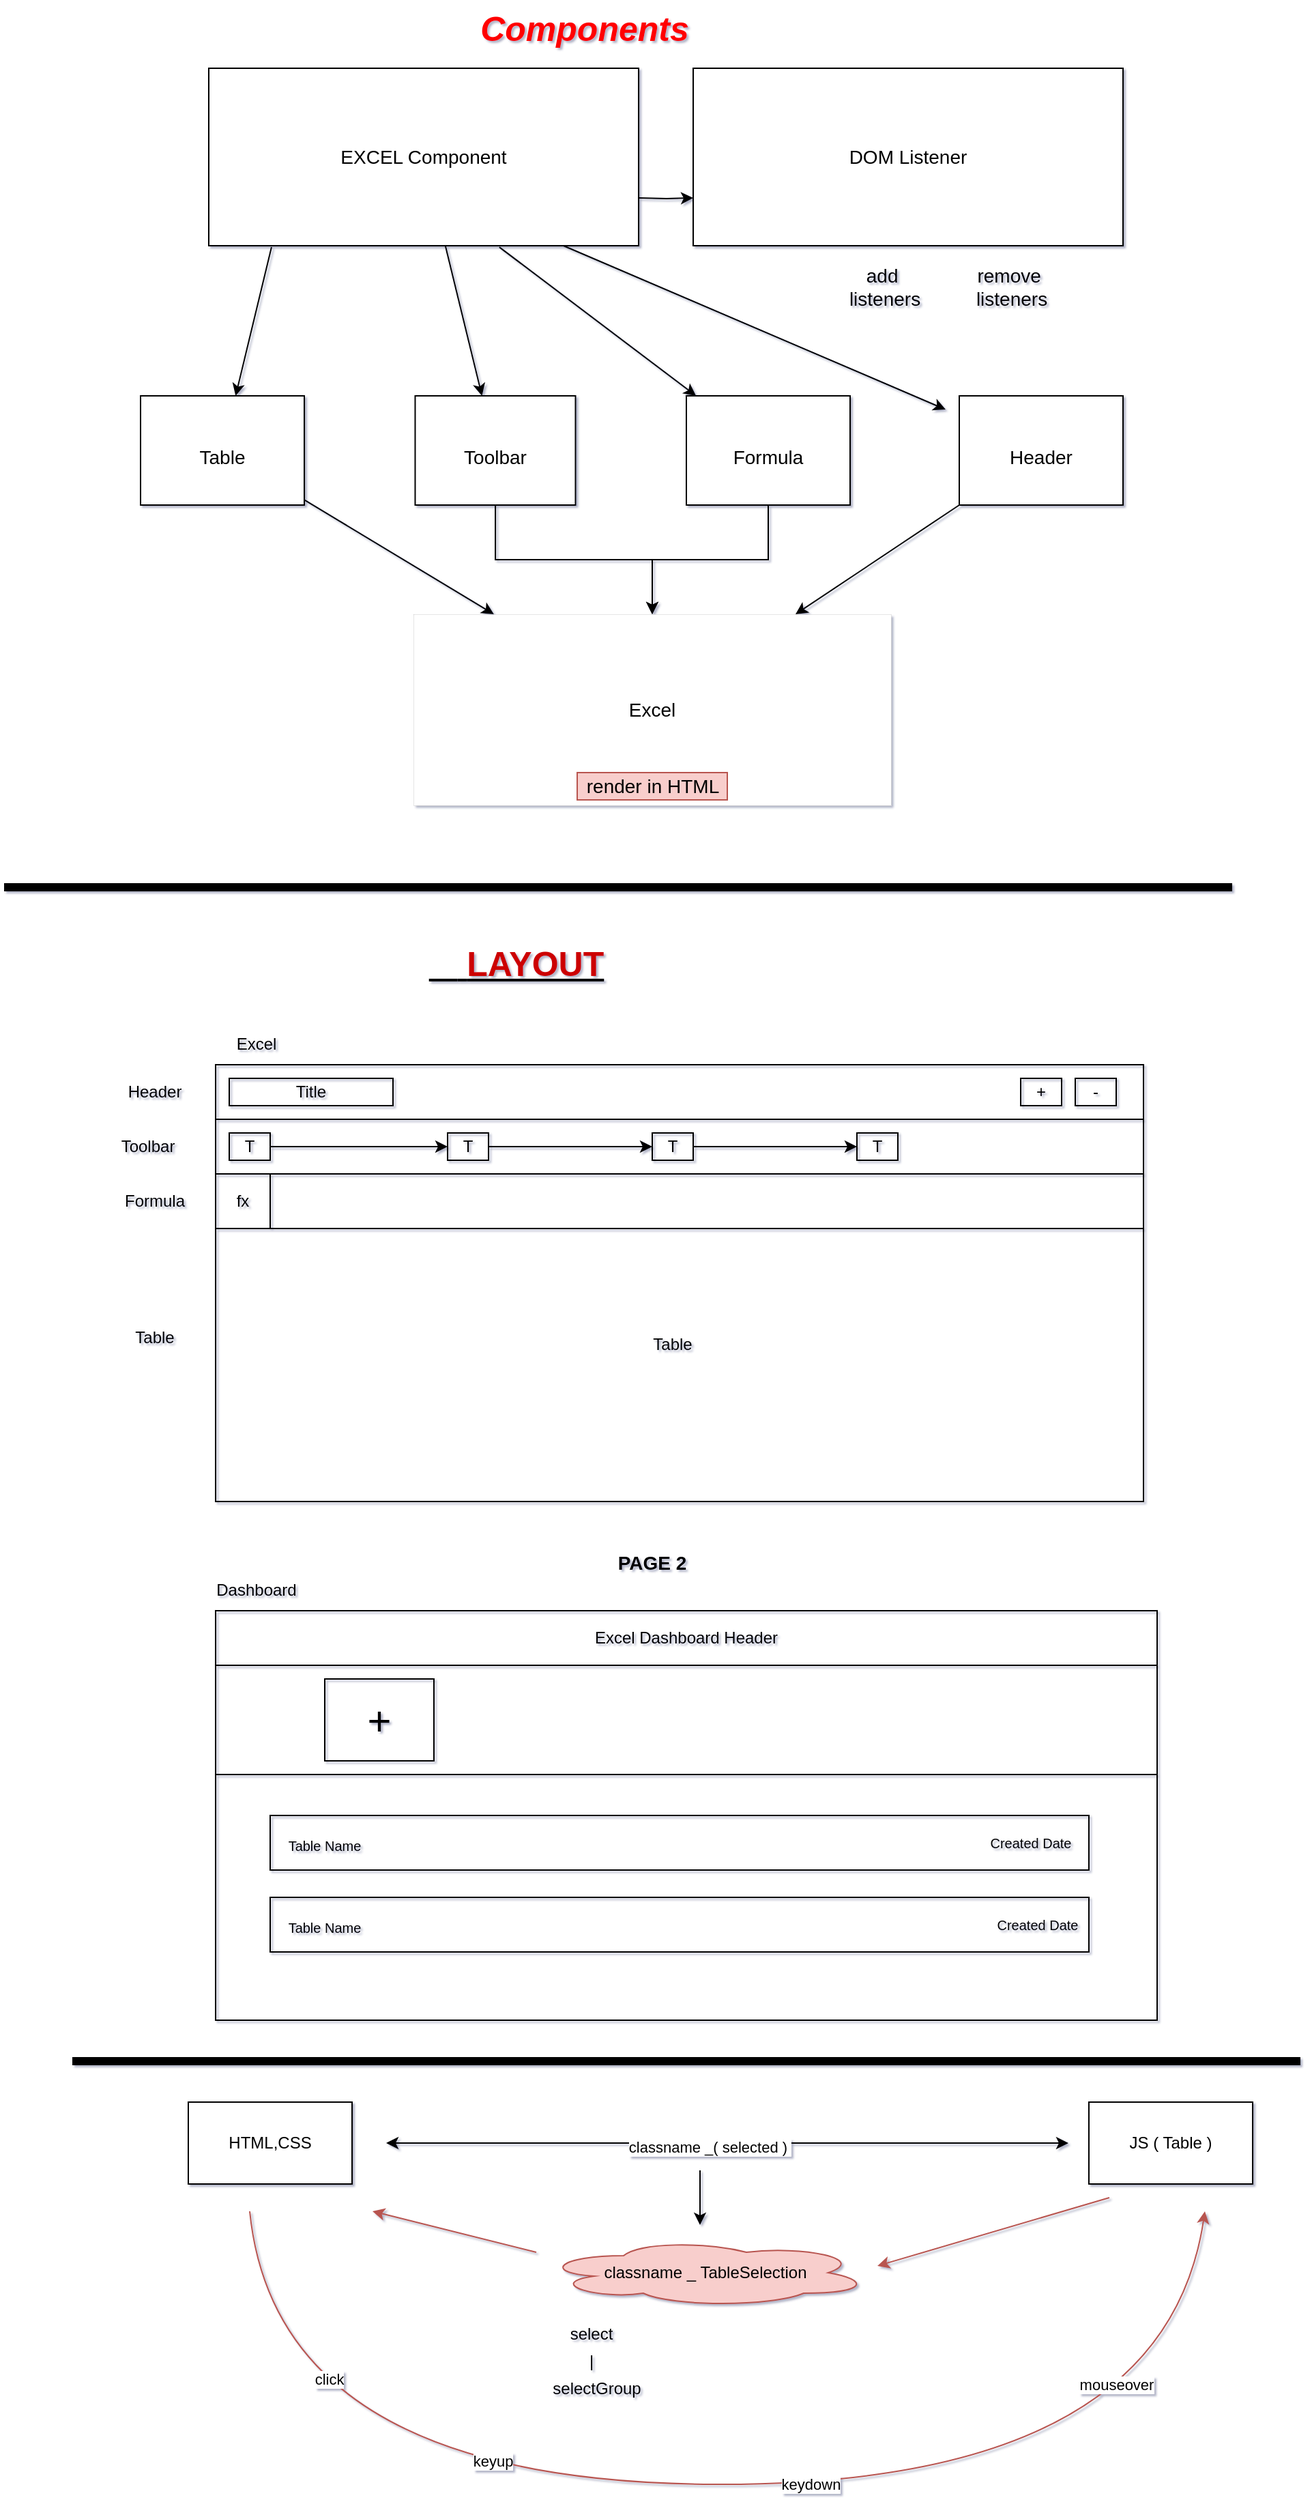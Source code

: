 <mxfile version="14.8.0" type="github">
  <diagram id="VEnAXMlmkaD5QDrI19K5" name="Page-1">
    <mxGraphModel dx="2177" dy="1971" grid="1" gridSize="10" guides="1" tooltips="1" connect="1" arrows="1" fold="1" page="1" pageScale="1" pageWidth="827" pageHeight="1169" background="none" math="0" shadow="1">
      <root>
        <mxCell id="0" />
        <mxCell id="1" parent="0" />
        <mxCell id="9fmQKQ6u9VaohsgQ6cFH-2" value="" style="rounded=0;whiteSpace=wrap;html=1;fillColor=none;" parent="1" vertex="1">
          <mxGeometry x="55" y="-380" width="680" height="320" as="geometry" />
        </mxCell>
        <mxCell id="9fmQKQ6u9VaohsgQ6cFH-3" value="Excel" style="text;html=1;strokeColor=none;fillColor=none;align=center;verticalAlign=middle;whiteSpace=wrap;rounded=0;" parent="1" vertex="1">
          <mxGeometry x="55" y="-410" width="60" height="30" as="geometry" />
        </mxCell>
        <mxCell id="9fmQKQ6u9VaohsgQ6cFH-4" value="" style="rounded=0;whiteSpace=wrap;html=1;fillColor=none;" parent="1" vertex="1">
          <mxGeometry x="55" y="-380" width="680" height="40" as="geometry" />
        </mxCell>
        <mxCell id="9fmQKQ6u9VaohsgQ6cFH-5" value="Title" style="rounded=0;whiteSpace=wrap;html=1;fillColor=none;" parent="1" vertex="1">
          <mxGeometry x="65" y="-370" width="120" height="20" as="geometry" />
        </mxCell>
        <mxCell id="9fmQKQ6u9VaohsgQ6cFH-6" value="-" style="rounded=0;whiteSpace=wrap;html=1;fillColor=none;" parent="1" vertex="1">
          <mxGeometry x="685" y="-370" width="30" height="20" as="geometry" />
        </mxCell>
        <mxCell id="9fmQKQ6u9VaohsgQ6cFH-7" value="+" style="rounded=0;whiteSpace=wrap;html=1;fillColor=none;" parent="1" vertex="1">
          <mxGeometry x="645" y="-370" width="30" height="20" as="geometry" />
        </mxCell>
        <mxCell id="9fmQKQ6u9VaohsgQ6cFH-8" value="" style="rounded=0;whiteSpace=wrap;html=1;fillColor=none;" parent="1" vertex="1">
          <mxGeometry x="55" y="-340" width="680" height="40" as="geometry" />
        </mxCell>
        <mxCell id="9fmQKQ6u9VaohsgQ6cFH-9" value="T" style="rounded=0;whiteSpace=wrap;html=1;fillColor=none;" parent="1" vertex="1">
          <mxGeometry x="65" y="-330" width="30" height="20" as="geometry" />
        </mxCell>
        <mxCell id="9fmQKQ6u9VaohsgQ6cFH-10" value="T" style="rounded=0;whiteSpace=wrap;html=1;fillColor=none;" parent="1" vertex="1">
          <mxGeometry x="225" y="-330" width="30" height="20" as="geometry" />
        </mxCell>
        <mxCell id="9fmQKQ6u9VaohsgQ6cFH-11" value="T" style="rounded=0;whiteSpace=wrap;html=1;fillColor=none;" parent="1" vertex="1">
          <mxGeometry x="375" y="-330" width="30" height="20" as="geometry" />
        </mxCell>
        <mxCell id="9fmQKQ6u9VaohsgQ6cFH-12" value="T" style="rounded=0;whiteSpace=wrap;html=1;fillColor=none;" parent="1" vertex="1">
          <mxGeometry x="525" y="-330" width="30" height="20" as="geometry" />
        </mxCell>
        <mxCell id="9fmQKQ6u9VaohsgQ6cFH-13" value="" style="endArrow=classic;html=1;rounded=0;entryX=0;entryY=0.5;entryDx=0;entryDy=0;exitX=1;exitY=0.5;exitDx=0;exitDy=0;" parent="1" source="9fmQKQ6u9VaohsgQ6cFH-9" target="9fmQKQ6u9VaohsgQ6cFH-10" edge="1">
          <mxGeometry width="50" height="50" relative="1" as="geometry">
            <mxPoint x="405" y="-140" as="sourcePoint" />
            <mxPoint x="455" y="-190" as="targetPoint" />
            <Array as="points">
              <mxPoint x="145" y="-320" />
            </Array>
          </mxGeometry>
        </mxCell>
        <mxCell id="9fmQKQ6u9VaohsgQ6cFH-14" value="" style="endArrow=classic;html=1;rounded=0;" parent="1" target="9fmQKQ6u9VaohsgQ6cFH-11" edge="1">
          <mxGeometry width="50" height="50" relative="1" as="geometry">
            <mxPoint x="255" y="-320" as="sourcePoint" />
            <mxPoint x="235" y="-310" as="targetPoint" />
            <Array as="points" />
          </mxGeometry>
        </mxCell>
        <mxCell id="9fmQKQ6u9VaohsgQ6cFH-15" value="" style="endArrow=classic;html=1;rounded=0;entryX=0;entryY=0.5;entryDx=0;entryDy=0;" parent="1" target="9fmQKQ6u9VaohsgQ6cFH-12" edge="1">
          <mxGeometry width="50" height="50" relative="1" as="geometry">
            <mxPoint x="405" y="-320" as="sourcePoint" />
            <mxPoint x="385" y="-310.556" as="targetPoint" />
            <Array as="points" />
          </mxGeometry>
        </mxCell>
        <mxCell id="9fmQKQ6u9VaohsgQ6cFH-16" value="" style="rounded=0;whiteSpace=wrap;html=1;fillColor=none;" parent="1" vertex="1">
          <mxGeometry x="55" y="-300" width="680" height="40" as="geometry" />
        </mxCell>
        <mxCell id="9fmQKQ6u9VaohsgQ6cFH-17" value="fx" style="rounded=0;whiteSpace=wrap;html=1;fillColor=none;" parent="1" vertex="1">
          <mxGeometry x="55" y="-300" width="40" height="40" as="geometry" />
        </mxCell>
        <mxCell id="9fmQKQ6u9VaohsgQ6cFH-18" value="Table" style="text;html=1;strokeColor=none;fillColor=none;align=center;verticalAlign=middle;whiteSpace=wrap;rounded=0;" parent="1" vertex="1">
          <mxGeometry x="360" y="-190" width="60" height="30" as="geometry" />
        </mxCell>
        <mxCell id="9fmQKQ6u9VaohsgQ6cFH-19" value="" style="rounded=0;whiteSpace=wrap;html=1;fillColor=none;" parent="1" vertex="1">
          <mxGeometry x="55" y="20" width="690" height="300" as="geometry" />
        </mxCell>
        <mxCell id="9fmQKQ6u9VaohsgQ6cFH-20" value="&lt;b&gt;&lt;font style=&quot;font-size: 14px&quot;&gt;PAGE 2&lt;br&gt;&lt;/font&gt;&lt;/b&gt;" style="text;html=1;strokeColor=none;fillColor=none;align=center;verticalAlign=middle;whiteSpace=wrap;rounded=0;" parent="1" vertex="1">
          <mxGeometry x="345" y="-30" width="60" height="30" as="geometry" />
        </mxCell>
        <mxCell id="9fmQKQ6u9VaohsgQ6cFH-21" value="Excel Dashboard Header" style="rounded=0;whiteSpace=wrap;html=1;fillColor=none;" parent="1" vertex="1">
          <mxGeometry x="55" y="20" width="690" height="40" as="geometry" />
        </mxCell>
        <mxCell id="9fmQKQ6u9VaohsgQ6cFH-22" value="Dashboard" style="text;html=1;strokeColor=none;fillColor=none;align=center;verticalAlign=middle;whiteSpace=wrap;rounded=0;" parent="1" vertex="1">
          <mxGeometry x="55" y="-10" width="60" height="30" as="geometry" />
        </mxCell>
        <mxCell id="9fmQKQ6u9VaohsgQ6cFH-23" value="" style="rounded=0;whiteSpace=wrap;html=1;fillColor=none;" parent="1" vertex="1">
          <mxGeometry x="55" y="60" width="690" height="80" as="geometry" />
        </mxCell>
        <mxCell id="9fmQKQ6u9VaohsgQ6cFH-24" value="&lt;font style=&quot;font-size: 30px&quot;&gt;+&lt;/font&gt;" style="rounded=0;whiteSpace=wrap;html=1;fillColor=none;" parent="1" vertex="1">
          <mxGeometry x="135" y="70" width="80" height="60" as="geometry" />
        </mxCell>
        <mxCell id="9fmQKQ6u9VaohsgQ6cFH-25" value="" style="rounded=0;whiteSpace=wrap;html=1;fontSize=30;fillColor=none;" parent="1" vertex="1">
          <mxGeometry x="95" y="170" width="600" height="40" as="geometry" />
        </mxCell>
        <mxCell id="9fmQKQ6u9VaohsgQ6cFH-26" value="&lt;font style=&quot;font-size: 10px&quot;&gt;Table Name&lt;/font&gt;" style="text;html=1;strokeColor=none;fillColor=none;align=center;verticalAlign=middle;whiteSpace=wrap;rounded=0;fontSize=30;" parent="1" vertex="1">
          <mxGeometry x="105" y="170" width="60" height="30" as="geometry" />
        </mxCell>
        <mxCell id="9fmQKQ6u9VaohsgQ6cFH-27" value="Created Date" style="text;html=1;strokeColor=none;fillColor=none;align=center;verticalAlign=middle;whiteSpace=wrap;rounded=0;fontSize=10;" parent="1" vertex="1">
          <mxGeometry x="615" y="175" width="75" height="30" as="geometry" />
        </mxCell>
        <mxCell id="9fmQKQ6u9VaohsgQ6cFH-28" value="" style="rounded=0;whiteSpace=wrap;html=1;fontSize=30;fillColor=none;" parent="1" vertex="1">
          <mxGeometry x="95" y="230" width="600" height="40" as="geometry" />
        </mxCell>
        <mxCell id="9fmQKQ6u9VaohsgQ6cFH-29" value="&lt;font style=&quot;font-size: 10px&quot;&gt;Table Name&lt;/font&gt;" style="text;html=1;strokeColor=none;fillColor=none;align=center;verticalAlign=middle;whiteSpace=wrap;rounded=0;fontSize=30;" parent="1" vertex="1">
          <mxGeometry x="105" y="230" width="60" height="30" as="geometry" />
        </mxCell>
        <mxCell id="9fmQKQ6u9VaohsgQ6cFH-30" value="Created Date" style="text;html=1;strokeColor=none;fillColor=none;align=center;verticalAlign=middle;whiteSpace=wrap;rounded=0;fontSize=10;" parent="1" vertex="1">
          <mxGeometry x="620" y="235" width="75" height="30" as="geometry" />
        </mxCell>
        <mxCell id="9fmQKQ6u9VaohsgQ6cFH-31" value="Header&lt;br&gt;" style="text;html=1;align=center;verticalAlign=middle;resizable=0;points=[];autosize=1;strokeColor=none;fillColor=none;" parent="1" vertex="1">
          <mxGeometry x="-15" y="-370" width="50" height="20" as="geometry" />
        </mxCell>
        <mxCell id="9fmQKQ6u9VaohsgQ6cFH-32" value="Toolbar&lt;br&gt;" style="text;html=1;align=center;verticalAlign=middle;resizable=0;points=[];autosize=1;strokeColor=none;fillColor=none;" parent="1" vertex="1">
          <mxGeometry x="-20" y="-330" width="50" height="20" as="geometry" />
        </mxCell>
        <mxCell id="9fmQKQ6u9VaohsgQ6cFH-33" value="Formula&lt;br&gt;" style="text;html=1;align=center;verticalAlign=middle;resizable=0;points=[];autosize=1;strokeColor=none;fillColor=none;" parent="1" vertex="1">
          <mxGeometry x="-20" y="-290" width="60" height="20" as="geometry" />
        </mxCell>
        <mxCell id="9fmQKQ6u9VaohsgQ6cFH-34" value="Table&lt;br&gt;" style="text;html=1;align=center;verticalAlign=middle;resizable=0;points=[];autosize=1;strokeColor=none;fillColor=none;" parent="1" vertex="1">
          <mxGeometry x="-10" y="-190" width="40" height="20" as="geometry" />
        </mxCell>
        <mxCell id="9fmQKQ6u9VaohsgQ6cFH-35" value="&lt;font style=&quot;font-size: 25px&quot;&gt;&lt;b&gt;&lt;u&gt;&lt;font color=&quot;#cc0000&quot;&gt;&amp;nbsp; &amp;nbsp;&lt;span style=&quot;white-space: pre&quot;&gt; &lt;/span&gt;LAYOUT&lt;br&gt;&lt;br&gt;&lt;br&gt;&lt;/font&gt;&lt;br&gt;&lt;/u&gt;&lt;/b&gt;&lt;/font&gt;" style="text;html=1;align=center;verticalAlign=middle;resizable=0;points=[];autosize=1;strokeColor=none;fillColor=none;" parent="1" vertex="1">
          <mxGeometry x="190" y="-450" width="170" height="80" as="geometry" />
        </mxCell>
        <mxCell id="9fmQKQ6u9VaohsgQ6cFH-36" value="&lt;font color=&quot;#ff0000&quot;&gt;&lt;b&gt;&lt;i&gt;Components&lt;/i&gt;&lt;/b&gt;&lt;/font&gt;" style="text;html=1;align=center;verticalAlign=middle;resizable=0;points=[];autosize=1;strokeColor=none;fillColor=none;fontSize=25;" parent="1" vertex="1">
          <mxGeometry x="240" y="-1160" width="170" height="40" as="geometry" />
        </mxCell>
        <mxCell id="9fmQKQ6u9VaohsgQ6cFH-63" value="" style="edgeStyle=orthogonalEdgeStyle;rounded=0;orthogonalLoop=1;jettySize=auto;html=1;fontSize=14;fontColor=#000000;" parent="1" source="9fmQKQ6u9VaohsgQ6cFH-39" target="9fmQKQ6u9VaohsgQ6cFH-61" edge="1">
          <mxGeometry relative="1" as="geometry" />
        </mxCell>
        <mxCell id="9fmQKQ6u9VaohsgQ6cFH-39" value="&lt;font color=&quot;#000000&quot; style=&quot;font-size: 14px&quot;&gt;Toolbar&lt;/font&gt;" style="whiteSpace=wrap;html=1;fontSize=25;fontColor=#CC0000;" parent="1" vertex="1">
          <mxGeometry x="201.25" y="-870" width="117.5" height="80" as="geometry" />
        </mxCell>
        <mxCell id="9fmQKQ6u9VaohsgQ6cFH-40" value="&lt;font color=&quot;#000000&quot; style=&quot;font-size: 14px&quot;&gt;Table&lt;/font&gt;" style="whiteSpace=wrap;html=1;fontSize=25;fontColor=#CC0000;" parent="1" vertex="1">
          <mxGeometry y="-870" width="120" height="80" as="geometry" />
        </mxCell>
        <mxCell id="9fmQKQ6u9VaohsgQ6cFH-47" style="edgeStyle=orthogonalEdgeStyle;rounded=0;orthogonalLoop=1;jettySize=auto;html=1;exitX=1;exitY=0.5;exitDx=0;exitDy=0;fontSize=14;fontColor=#000000;" parent="1" edge="1">
          <mxGeometry relative="1" as="geometry">
            <mxPoint x="365" y="-1015" as="sourcePoint" />
            <mxPoint x="405" y="-1015" as="targetPoint" />
          </mxGeometry>
        </mxCell>
        <mxCell id="9fmQKQ6u9VaohsgQ6cFH-48" value="add&amp;nbsp;&lt;br&gt;listeners&lt;br&gt;" style="text;html=1;align=center;verticalAlign=middle;resizable=0;points=[];autosize=1;strokeColor=none;fillColor=none;fontSize=14;fontColor=#000000;" parent="1" vertex="1">
          <mxGeometry x="510" y="-970" width="70" height="40" as="geometry" />
        </mxCell>
        <mxCell id="9fmQKQ6u9VaohsgQ6cFH-49" value="remove&amp;nbsp;&lt;br&gt;listeners" style="text;html=1;align=center;verticalAlign=middle;resizable=0;points=[];autosize=1;strokeColor=none;fillColor=none;fontSize=14;fontColor=#000000;" parent="1" vertex="1">
          <mxGeometry x="602.5" y="-970" width="70" height="40" as="geometry" />
        </mxCell>
        <mxCell id="9fmQKQ6u9VaohsgQ6cFH-52" value="EXCEL Component" style="whiteSpace=wrap;html=1;fontSize=14;fontColor=#000000;" parent="1" vertex="1">
          <mxGeometry x="50" y="-1110" width="315" height="130" as="geometry" />
        </mxCell>
        <mxCell id="9fmQKQ6u9VaohsgQ6cFH-53" value="DOM Listener" style="whiteSpace=wrap;html=1;fontSize=14;fontColor=#000000;" parent="1" vertex="1">
          <mxGeometry x="405" y="-1110" width="315" height="130" as="geometry" />
        </mxCell>
        <mxCell id="9fmQKQ6u9VaohsgQ6cFH-54" value="&lt;font color=&quot;#000000&quot; style=&quot;font-size: 14px&quot;&gt;Header&lt;/font&gt;" style="whiteSpace=wrap;html=1;fontSize=25;fontColor=#CC0000;" parent="1" vertex="1">
          <mxGeometry x="600" y="-870" width="120" height="80" as="geometry" />
        </mxCell>
        <mxCell id="9fmQKQ6u9VaohsgQ6cFH-66" value="" style="edgeStyle=orthogonalEdgeStyle;rounded=0;orthogonalLoop=1;jettySize=auto;html=1;fontSize=14;fontColor=#000000;" parent="1" source="9fmQKQ6u9VaohsgQ6cFH-55" target="9fmQKQ6u9VaohsgQ6cFH-61" edge="1">
          <mxGeometry relative="1" as="geometry" />
        </mxCell>
        <mxCell id="9fmQKQ6u9VaohsgQ6cFH-55" value="&lt;font color=&quot;#000000&quot; style=&quot;font-size: 14px&quot;&gt;Formula&lt;/font&gt;" style="whiteSpace=wrap;html=1;fontSize=25;fontColor=#CC0000;" parent="1" vertex="1">
          <mxGeometry x="400" y="-870" width="120" height="80" as="geometry" />
        </mxCell>
        <mxCell id="9fmQKQ6u9VaohsgQ6cFH-56" value="" style="endArrow=classic;html=1;rounded=0;fontSize=14;fontColor=#000000;exitX=0.825;exitY=1;exitDx=0;exitDy=0;exitPerimeter=0;" parent="1" source="9fmQKQ6u9VaohsgQ6cFH-52" edge="1">
          <mxGeometry width="50" height="50" relative="1" as="geometry">
            <mxPoint x="340" y="-900" as="sourcePoint" />
            <mxPoint x="590" y="-860" as="targetPoint" />
          </mxGeometry>
        </mxCell>
        <mxCell id="9fmQKQ6u9VaohsgQ6cFH-57" value="" style="endArrow=classic;html=1;rounded=0;fontSize=14;fontColor=#000000;exitX=0.676;exitY=1.008;exitDx=0;exitDy=0;exitPerimeter=0;" parent="1" source="9fmQKQ6u9VaohsgQ6cFH-52" target="9fmQKQ6u9VaohsgQ6cFH-55" edge="1">
          <mxGeometry width="50" height="50" relative="1" as="geometry">
            <mxPoint x="319.875" y="-970" as="sourcePoint" />
            <mxPoint x="600" y="-850" as="targetPoint" />
          </mxGeometry>
        </mxCell>
        <mxCell id="9fmQKQ6u9VaohsgQ6cFH-58" value="" style="endArrow=classic;html=1;rounded=0;fontSize=14;fontColor=#000000;" parent="1" source="9fmQKQ6u9VaohsgQ6cFH-52" target="9fmQKQ6u9VaohsgQ6cFH-39" edge="1">
          <mxGeometry width="50" height="50" relative="1" as="geometry">
            <mxPoint x="329.875" y="-960" as="sourcePoint" />
            <mxPoint x="610" y="-840" as="targetPoint" />
          </mxGeometry>
        </mxCell>
        <mxCell id="9fmQKQ6u9VaohsgQ6cFH-59" value="" style="endArrow=classic;html=1;rounded=0;fontSize=14;fontColor=#000000;exitX=0.146;exitY=1.008;exitDx=0;exitDy=0;exitPerimeter=0;" parent="1" source="9fmQKQ6u9VaohsgQ6cFH-52" target="9fmQKQ6u9VaohsgQ6cFH-40" edge="1">
          <mxGeometry width="50" height="50" relative="1" as="geometry">
            <mxPoint x="339.875" y="-950" as="sourcePoint" />
            <mxPoint x="620" y="-830" as="targetPoint" />
          </mxGeometry>
        </mxCell>
        <mxCell id="9fmQKQ6u9VaohsgQ6cFH-61" value="Excel" style="rounded=0;whiteSpace=wrap;html=1;fontSize=14;fontColor=#000000;strokeWidth=0;fillColor=default;" parent="1" vertex="1">
          <mxGeometry x="200" y="-710" width="350" height="140" as="geometry" />
        </mxCell>
        <mxCell id="9fmQKQ6u9VaohsgQ6cFH-64" value="" style="endArrow=classic;html=1;rounded=0;fontSize=14;fontColor=#000000;" parent="1" source="9fmQKQ6u9VaohsgQ6cFH-40" target="9fmQKQ6u9VaohsgQ6cFH-61" edge="1">
          <mxGeometry width="50" height="50" relative="1" as="geometry">
            <mxPoint x="340" y="-700" as="sourcePoint" />
            <mxPoint x="390" y="-750" as="targetPoint" />
          </mxGeometry>
        </mxCell>
        <mxCell id="9fmQKQ6u9VaohsgQ6cFH-65" value="" style="endArrow=classic;html=1;rounded=0;fontSize=14;fontColor=#000000;" parent="1" source="9fmQKQ6u9VaohsgQ6cFH-54" target="9fmQKQ6u9VaohsgQ6cFH-61" edge="1">
          <mxGeometry width="50" height="50" relative="1" as="geometry">
            <mxPoint x="340" y="-700" as="sourcePoint" />
            <mxPoint x="390" y="-750" as="targetPoint" />
          </mxGeometry>
        </mxCell>
        <mxCell id="9fmQKQ6u9VaohsgQ6cFH-67" value="render in HTML" style="text;html=1;align=center;verticalAlign=middle;resizable=0;points=[];autosize=1;strokeColor=#b85450;fillColor=#f8cecc;fontSize=14;" parent="1" vertex="1">
          <mxGeometry x="320" y="-594" width="110" height="20" as="geometry" />
        </mxCell>
        <mxCell id="NSkyOOGxLFQfIKD46NlC-1" value="" style="endArrow=none;html=1;strokeWidth=6;" edge="1" parent="1">
          <mxGeometry width="50" height="50" relative="1" as="geometry">
            <mxPoint x="-100" y="-510" as="sourcePoint" />
            <mxPoint x="800" y="-510" as="targetPoint" />
          </mxGeometry>
        </mxCell>
        <mxCell id="NSkyOOGxLFQfIKD46NlC-2" value="HTML,CSS" style="rounded=0;whiteSpace=wrap;html=1;" vertex="1" parent="1">
          <mxGeometry x="35" y="380" width="120" height="60" as="geometry" />
        </mxCell>
        <mxCell id="NSkyOOGxLFQfIKD46NlC-3" value="" style="endArrow=none;html=1;strokeWidth=6;" edge="1" parent="1">
          <mxGeometry width="50" height="50" relative="1" as="geometry">
            <mxPoint x="-50" y="350" as="sourcePoint" />
            <mxPoint x="850" y="350" as="targetPoint" />
          </mxGeometry>
        </mxCell>
        <mxCell id="NSkyOOGxLFQfIKD46NlC-4" value="JS ( Table )" style="whiteSpace=wrap;html=1;" vertex="1" parent="1">
          <mxGeometry x="695" y="380" width="120" height="60" as="geometry" />
        </mxCell>
        <mxCell id="NSkyOOGxLFQfIKD46NlC-7" value="" style="endArrow=classic;startArrow=classic;html=1;strokeWidth=1;" edge="1" parent="1">
          <mxGeometry width="50" height="50" relative="1" as="geometry">
            <mxPoint x="180" y="410" as="sourcePoint" />
            <mxPoint x="680" y="410" as="targetPoint" />
          </mxGeometry>
        </mxCell>
        <mxCell id="NSkyOOGxLFQfIKD46NlC-8" value="classname _( selected )&amp;nbsp;" style="edgeLabel;html=1;align=center;verticalAlign=middle;resizable=0;points=[];" vertex="1" connectable="0" parent="NSkyOOGxLFQfIKD46NlC-7">
          <mxGeometry x="-0.052" y="-3" relative="1" as="geometry">
            <mxPoint as="offset" />
          </mxGeometry>
        </mxCell>
        <mxCell id="NSkyOOGxLFQfIKD46NlC-9" value="" style="endArrow=classic;html=1;strokeWidth=1;" edge="1" parent="1">
          <mxGeometry width="50" height="50" relative="1" as="geometry">
            <mxPoint x="410" y="430" as="sourcePoint" />
            <mxPoint x="410" y="470" as="targetPoint" />
          </mxGeometry>
        </mxCell>
        <mxCell id="NSkyOOGxLFQfIKD46NlC-11" value="classname _ TableSelection" style="ellipse;shape=cloud;whiteSpace=wrap;html=1;fillColor=#f8cecc;strokeColor=#b85450;" vertex="1" parent="1">
          <mxGeometry x="294" y="480" width="240" height="50" as="geometry" />
        </mxCell>
        <mxCell id="NSkyOOGxLFQfIKD46NlC-13" value="select" style="text;html=1;align=center;verticalAlign=middle;resizable=0;points=[];autosize=1;strokeColor=none;" vertex="1" parent="1">
          <mxGeometry x="305" y="540" width="50" height="20" as="geometry" />
        </mxCell>
        <mxCell id="NSkyOOGxLFQfIKD46NlC-14" value="selectGroup&lt;br&gt;" style="text;html=1;align=center;verticalAlign=middle;resizable=0;points=[];autosize=1;strokeColor=none;" vertex="1" parent="1">
          <mxGeometry x="294" y="580" width="80" height="20" as="geometry" />
        </mxCell>
        <mxCell id="NSkyOOGxLFQfIKD46NlC-15" value="|" style="text;html=1;align=center;verticalAlign=middle;resizable=0;points=[];autosize=1;strokeColor=none;" vertex="1" parent="1">
          <mxGeometry x="320" y="560" width="20" height="20" as="geometry" />
        </mxCell>
        <mxCell id="NSkyOOGxLFQfIKD46NlC-16" value="" style="endArrow=classic;html=1;strokeWidth=1;fillColor=#f8cecc;strokeColor=#b85450;" edge="1" parent="1">
          <mxGeometry width="50" height="50" relative="1" as="geometry">
            <mxPoint x="710" y="450" as="sourcePoint" />
            <mxPoint x="540" y="500" as="targetPoint" />
          </mxGeometry>
        </mxCell>
        <mxCell id="NSkyOOGxLFQfIKD46NlC-17" value="" style="endArrow=classic;html=1;strokeWidth=1;fillColor=#f8cecc;strokeColor=#b85450;" edge="1" parent="1">
          <mxGeometry width="50" height="50" relative="1" as="geometry">
            <mxPoint x="290" y="490" as="sourcePoint" />
            <mxPoint x="170" y="460" as="targetPoint" />
          </mxGeometry>
        </mxCell>
        <mxCell id="NSkyOOGxLFQfIKD46NlC-18" value="" style="curved=1;endArrow=classic;html=1;strokeWidth=1;fillColor=#f8cecc;strokeColor=#b85450;" edge="1" parent="1">
          <mxGeometry width="50" height="50" relative="1" as="geometry">
            <mxPoint x="80" y="460" as="sourcePoint" />
            <mxPoint x="780" y="460" as="targetPoint" />
            <Array as="points">
              <mxPoint x="100" y="660" />
              <mxPoint x="750" y="660" />
            </Array>
          </mxGeometry>
        </mxCell>
        <mxCell id="NSkyOOGxLFQfIKD46NlC-19" value="click" style="edgeLabel;html=1;align=center;verticalAlign=middle;resizable=0;points=[];" vertex="1" connectable="0" parent="NSkyOOGxLFQfIKD46NlC-18">
          <mxGeometry x="-0.757" y="45" relative="1" as="geometry">
            <mxPoint as="offset" />
          </mxGeometry>
        </mxCell>
        <mxCell id="NSkyOOGxLFQfIKD46NlC-20" value="keyup" style="edgeLabel;html=1;align=center;verticalAlign=middle;resizable=0;points=[];" vertex="1" connectable="0" parent="NSkyOOGxLFQfIKD46NlC-18">
          <mxGeometry x="-0.318" y="17" relative="1" as="geometry">
            <mxPoint as="offset" />
          </mxGeometry>
        </mxCell>
        <mxCell id="NSkyOOGxLFQfIKD46NlC-21" value="keydown" style="edgeLabel;html=1;align=center;verticalAlign=middle;resizable=0;points=[];" vertex="1" connectable="0" parent="NSkyOOGxLFQfIKD46NlC-18">
          <mxGeometry x="0.124" relative="1" as="geometry">
            <mxPoint as="offset" />
          </mxGeometry>
        </mxCell>
        <mxCell id="NSkyOOGxLFQfIKD46NlC-22" value="mouseover" style="edgeLabel;html=1;align=center;verticalAlign=middle;resizable=0;points=[];" vertex="1" connectable="0" parent="NSkyOOGxLFQfIKD46NlC-18">
          <mxGeometry x="0.743" y="46" relative="1" as="geometry">
            <mxPoint as="offset" />
          </mxGeometry>
        </mxCell>
      </root>
    </mxGraphModel>
  </diagram>
</mxfile>
